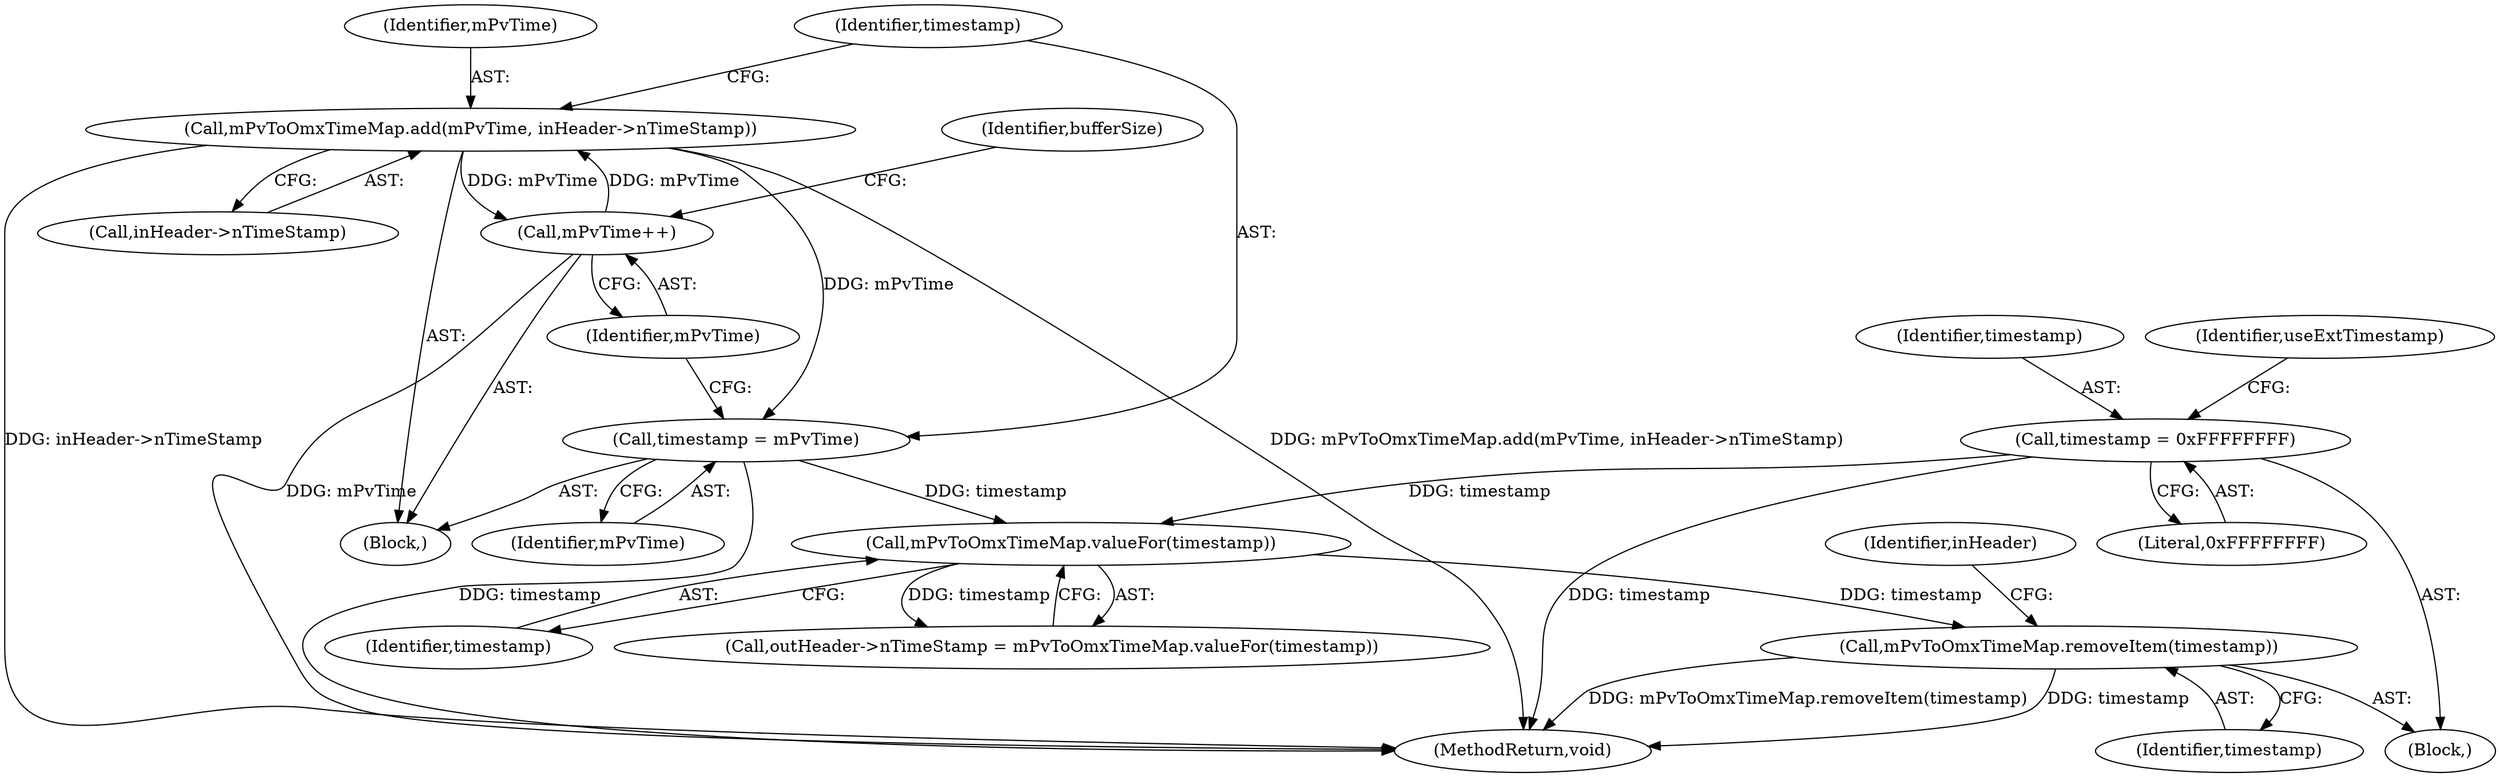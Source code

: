 digraph "0_Android_d4271b792bdad85a80e2b83ab34c4b30b74f53ec@API" {
"1000539" [label="(Call,mPvToOmxTimeMap.removeItem(timestamp))"];
"1000537" [label="(Call,mPvToOmxTimeMap.valueFor(timestamp))"];
"1000444" [label="(Call,timestamp = 0xFFFFFFFF)"];
"1000455" [label="(Call,timestamp = mPvTime)"];
"1000450" [label="(Call,mPvToOmxTimeMap.add(mPvTime, inHeader->nTimeStamp))"];
"1000458" [label="(Call,mPvTime++)"];
"1000452" [label="(Call,inHeader->nTimeStamp)"];
"1000455" [label="(Call,timestamp = mPvTime)"];
"1000458" [label="(Call,mPvTime++)"];
"1000640" [label="(MethodReturn,void)"];
"1000537" [label="(Call,mPvToOmxTimeMap.valueFor(timestamp))"];
"1000129" [label="(Block,)"];
"1000457" [label="(Identifier,mPvTime)"];
"1000446" [label="(Literal,0xFFFFFFFF)"];
"1000456" [label="(Identifier,timestamp)"];
"1000450" [label="(Call,mPvToOmxTimeMap.add(mPvTime, inHeader->nTimeStamp))"];
"1000539" [label="(Call,mPvToOmxTimeMap.removeItem(timestamp))"];
"1000538" [label="(Identifier,timestamp)"];
"1000445" [label="(Identifier,timestamp)"];
"1000543" [label="(Identifier,inHeader)"];
"1000448" [label="(Identifier,useExtTimestamp)"];
"1000444" [label="(Call,timestamp = 0xFFFFFFFF)"];
"1000451" [label="(Identifier,mPvTime)"];
"1000462" [label="(Identifier,bufferSize)"];
"1000449" [label="(Block,)"];
"1000540" [label="(Identifier,timestamp)"];
"1000459" [label="(Identifier,mPvTime)"];
"1000533" [label="(Call,outHeader->nTimeStamp = mPvToOmxTimeMap.valueFor(timestamp))"];
"1000539" -> "1000129"  [label="AST: "];
"1000539" -> "1000540"  [label="CFG: "];
"1000540" -> "1000539"  [label="AST: "];
"1000543" -> "1000539"  [label="CFG: "];
"1000539" -> "1000640"  [label="DDG: timestamp"];
"1000539" -> "1000640"  [label="DDG: mPvToOmxTimeMap.removeItem(timestamp)"];
"1000537" -> "1000539"  [label="DDG: timestamp"];
"1000537" -> "1000533"  [label="AST: "];
"1000537" -> "1000538"  [label="CFG: "];
"1000538" -> "1000537"  [label="AST: "];
"1000533" -> "1000537"  [label="CFG: "];
"1000537" -> "1000533"  [label="DDG: timestamp"];
"1000444" -> "1000537"  [label="DDG: timestamp"];
"1000455" -> "1000537"  [label="DDG: timestamp"];
"1000444" -> "1000129"  [label="AST: "];
"1000444" -> "1000446"  [label="CFG: "];
"1000445" -> "1000444"  [label="AST: "];
"1000446" -> "1000444"  [label="AST: "];
"1000448" -> "1000444"  [label="CFG: "];
"1000444" -> "1000640"  [label="DDG: timestamp"];
"1000455" -> "1000449"  [label="AST: "];
"1000455" -> "1000457"  [label="CFG: "];
"1000456" -> "1000455"  [label="AST: "];
"1000457" -> "1000455"  [label="AST: "];
"1000459" -> "1000455"  [label="CFG: "];
"1000455" -> "1000640"  [label="DDG: timestamp"];
"1000450" -> "1000455"  [label="DDG: mPvTime"];
"1000450" -> "1000449"  [label="AST: "];
"1000450" -> "1000452"  [label="CFG: "];
"1000451" -> "1000450"  [label="AST: "];
"1000452" -> "1000450"  [label="AST: "];
"1000456" -> "1000450"  [label="CFG: "];
"1000450" -> "1000640"  [label="DDG: mPvToOmxTimeMap.add(mPvTime, inHeader->nTimeStamp)"];
"1000450" -> "1000640"  [label="DDG: inHeader->nTimeStamp"];
"1000458" -> "1000450"  [label="DDG: mPvTime"];
"1000450" -> "1000458"  [label="DDG: mPvTime"];
"1000458" -> "1000449"  [label="AST: "];
"1000458" -> "1000459"  [label="CFG: "];
"1000459" -> "1000458"  [label="AST: "];
"1000462" -> "1000458"  [label="CFG: "];
"1000458" -> "1000640"  [label="DDG: mPvTime"];
}
